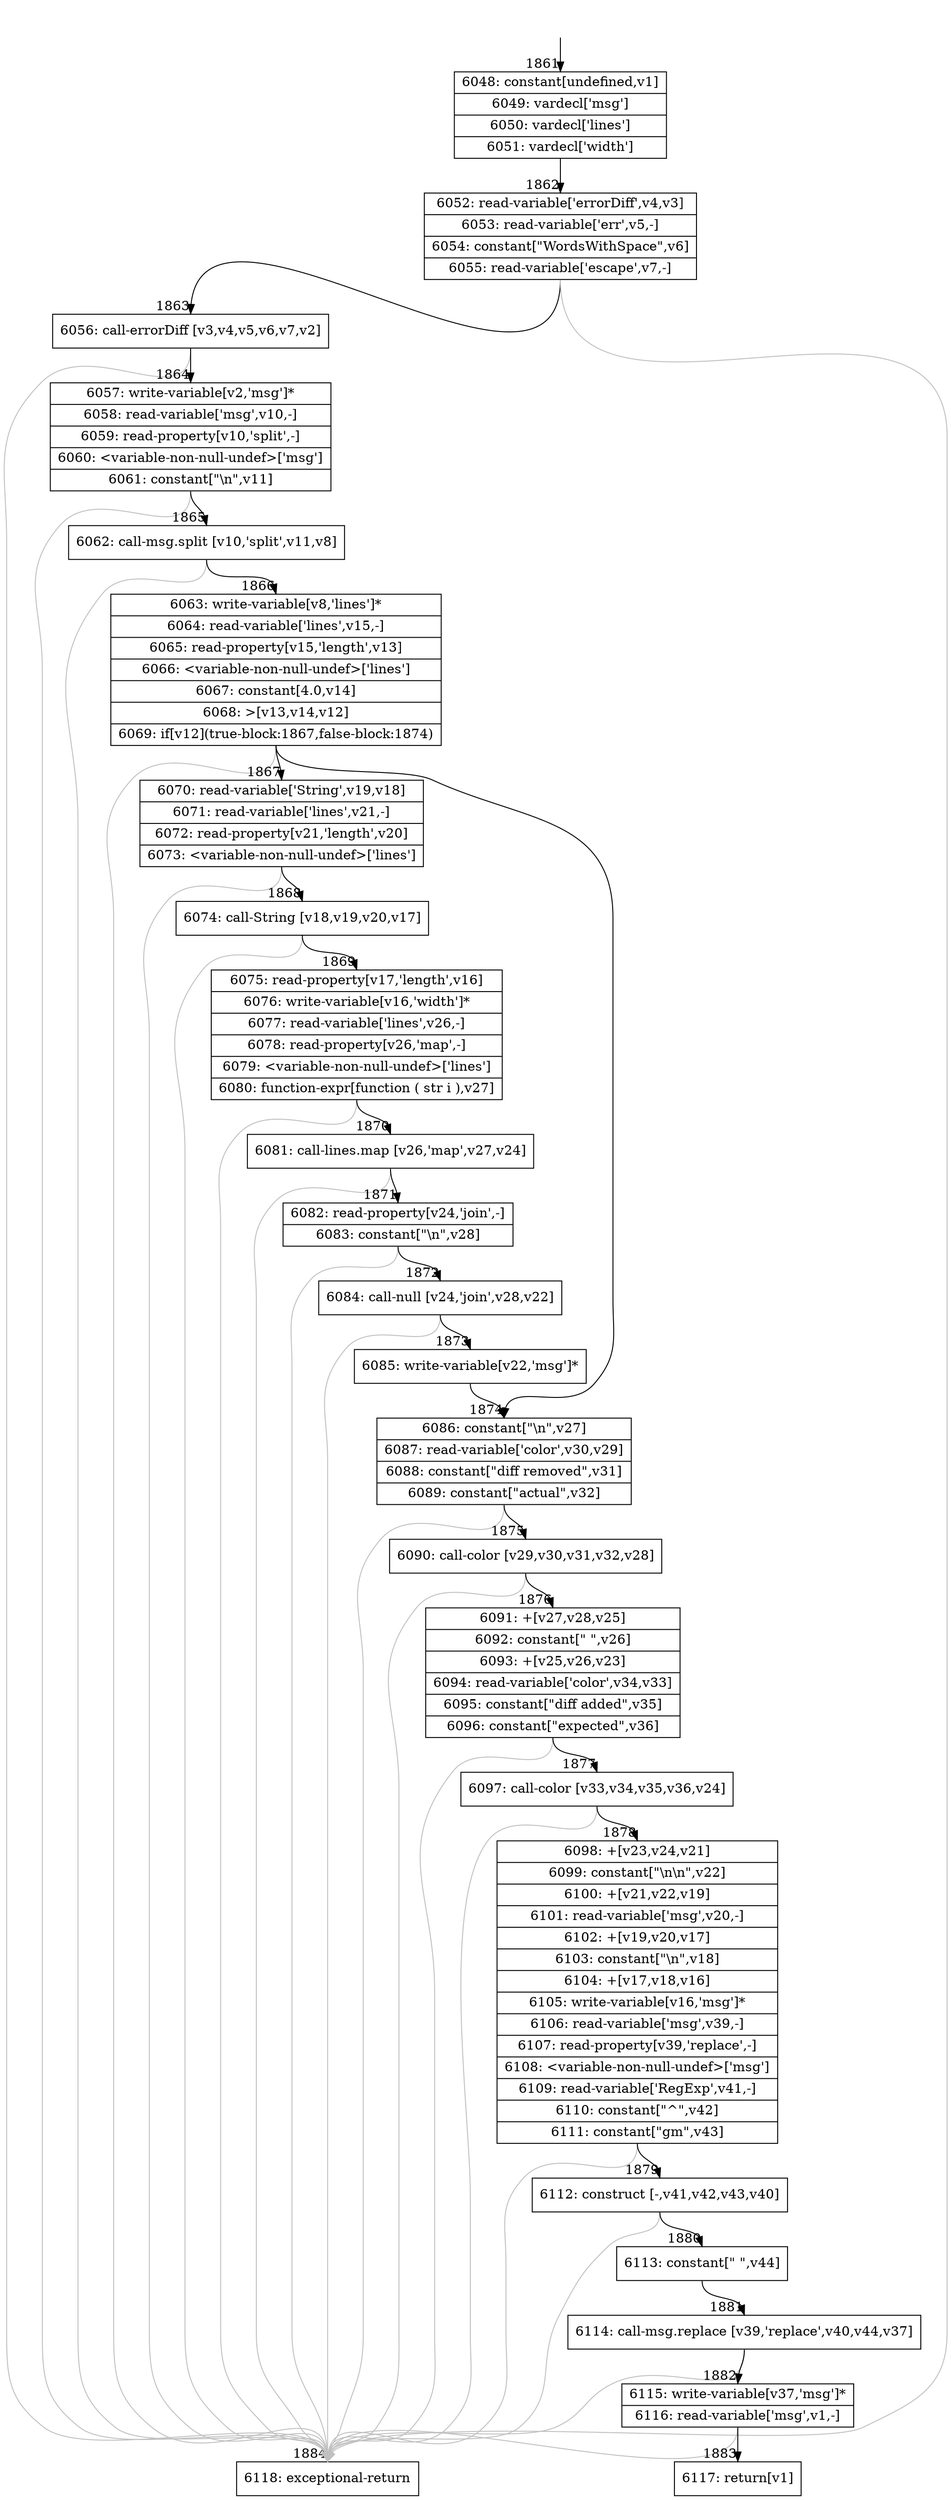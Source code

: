 digraph {
rankdir="TD"
BB_entry170[shape=none,label=""];
BB_entry170 -> BB1861 [tailport=s, headport=n, headlabel="    1861"]
BB1861 [shape=record label="{6048: constant[undefined,v1]|6049: vardecl['msg']|6050: vardecl['lines']|6051: vardecl['width']}" ] 
BB1861 -> BB1862 [tailport=s, headport=n, headlabel="      1862"]
BB1862 [shape=record label="{6052: read-variable['errorDiff',v4,v3]|6053: read-variable['err',v5,-]|6054: constant[\"WordsWithSpace\",v6]|6055: read-variable['escape',v7,-]}" ] 
BB1862 -> BB1863 [tailport=s, headport=n, headlabel="      1863"]
BB1862 -> BB1884 [tailport=s, headport=n, color=gray, headlabel="      1884"]
BB1863 [shape=record label="{6056: call-errorDiff [v3,v4,v5,v6,v7,v2]}" ] 
BB1863 -> BB1864 [tailport=s, headport=n, headlabel="      1864"]
BB1863 -> BB1884 [tailport=s, headport=n, color=gray]
BB1864 [shape=record label="{6057: write-variable[v2,'msg']*|6058: read-variable['msg',v10,-]|6059: read-property[v10,'split',-]|6060: \<variable-non-null-undef\>['msg']|6061: constant[\"\\n\",v11]}" ] 
BB1864 -> BB1865 [tailport=s, headport=n, headlabel="      1865"]
BB1864 -> BB1884 [tailport=s, headport=n, color=gray]
BB1865 [shape=record label="{6062: call-msg.split [v10,'split',v11,v8]}" ] 
BB1865 -> BB1866 [tailport=s, headport=n, headlabel="      1866"]
BB1865 -> BB1884 [tailport=s, headport=n, color=gray]
BB1866 [shape=record label="{6063: write-variable[v8,'lines']*|6064: read-variable['lines',v15,-]|6065: read-property[v15,'length',v13]|6066: \<variable-non-null-undef\>['lines']|6067: constant[4.0,v14]|6068: \>[v13,v14,v12]|6069: if[v12](true-block:1867,false-block:1874)}" ] 
BB1866 -> BB1867 [tailport=s, headport=n, headlabel="      1867"]
BB1866 -> BB1874 [tailport=s, headport=n, headlabel="      1874"]
BB1866 -> BB1884 [tailport=s, headport=n, color=gray]
BB1867 [shape=record label="{6070: read-variable['String',v19,v18]|6071: read-variable['lines',v21,-]|6072: read-property[v21,'length',v20]|6073: \<variable-non-null-undef\>['lines']}" ] 
BB1867 -> BB1868 [tailport=s, headport=n, headlabel="      1868"]
BB1867 -> BB1884 [tailport=s, headport=n, color=gray]
BB1868 [shape=record label="{6074: call-String [v18,v19,v20,v17]}" ] 
BB1868 -> BB1869 [tailport=s, headport=n, headlabel="      1869"]
BB1868 -> BB1884 [tailport=s, headport=n, color=gray]
BB1869 [shape=record label="{6075: read-property[v17,'length',v16]|6076: write-variable[v16,'width']*|6077: read-variable['lines',v26,-]|6078: read-property[v26,'map',-]|6079: \<variable-non-null-undef\>['lines']|6080: function-expr[function ( str i ),v27]}" ] 
BB1869 -> BB1870 [tailport=s, headport=n, headlabel="      1870"]
BB1869 -> BB1884 [tailport=s, headport=n, color=gray]
BB1870 [shape=record label="{6081: call-lines.map [v26,'map',v27,v24]}" ] 
BB1870 -> BB1871 [tailport=s, headport=n, headlabel="      1871"]
BB1870 -> BB1884 [tailport=s, headport=n, color=gray]
BB1871 [shape=record label="{6082: read-property[v24,'join',-]|6083: constant[\"\\n\",v28]}" ] 
BB1871 -> BB1872 [tailport=s, headport=n, headlabel="      1872"]
BB1871 -> BB1884 [tailport=s, headport=n, color=gray]
BB1872 [shape=record label="{6084: call-null [v24,'join',v28,v22]}" ] 
BB1872 -> BB1873 [tailport=s, headport=n, headlabel="      1873"]
BB1872 -> BB1884 [tailport=s, headport=n, color=gray]
BB1873 [shape=record label="{6085: write-variable[v22,'msg']*}" ] 
BB1873 -> BB1874 [tailport=s, headport=n]
BB1874 [shape=record label="{6086: constant[\"\\n\",v27]|6087: read-variable['color',v30,v29]|6088: constant[\"diff removed\",v31]|6089: constant[\"actual\",v32]}" ] 
BB1874 -> BB1875 [tailport=s, headport=n, headlabel="      1875"]
BB1874 -> BB1884 [tailport=s, headport=n, color=gray]
BB1875 [shape=record label="{6090: call-color [v29,v30,v31,v32,v28]}" ] 
BB1875 -> BB1876 [tailport=s, headport=n, headlabel="      1876"]
BB1875 -> BB1884 [tailport=s, headport=n, color=gray]
BB1876 [shape=record label="{6091: +[v27,v28,v25]|6092: constant[\" \",v26]|6093: +[v25,v26,v23]|6094: read-variable['color',v34,v33]|6095: constant[\"diff added\",v35]|6096: constant[\"expected\",v36]}" ] 
BB1876 -> BB1877 [tailport=s, headport=n, headlabel="      1877"]
BB1876 -> BB1884 [tailport=s, headport=n, color=gray]
BB1877 [shape=record label="{6097: call-color [v33,v34,v35,v36,v24]}" ] 
BB1877 -> BB1878 [tailport=s, headport=n, headlabel="      1878"]
BB1877 -> BB1884 [tailport=s, headport=n, color=gray]
BB1878 [shape=record label="{6098: +[v23,v24,v21]|6099: constant[\"\\n\\n\",v22]|6100: +[v21,v22,v19]|6101: read-variable['msg',v20,-]|6102: +[v19,v20,v17]|6103: constant[\"\\n\",v18]|6104: +[v17,v18,v16]|6105: write-variable[v16,'msg']*|6106: read-variable['msg',v39,-]|6107: read-property[v39,'replace',-]|6108: \<variable-non-null-undef\>['msg']|6109: read-variable['RegExp',v41,-]|6110: constant[\"^\",v42]|6111: constant[\"gm\",v43]}" ] 
BB1878 -> BB1879 [tailport=s, headport=n, headlabel="      1879"]
BB1878 -> BB1884 [tailport=s, headport=n, color=gray]
BB1879 [shape=record label="{6112: construct [-,v41,v42,v43,v40]}" ] 
BB1879 -> BB1880 [tailport=s, headport=n, headlabel="      1880"]
BB1879 -> BB1884 [tailport=s, headport=n, color=gray]
BB1880 [shape=record label="{6113: constant[\"      \",v44]}" ] 
BB1880 -> BB1881 [tailport=s, headport=n, headlabel="      1881"]
BB1881 [shape=record label="{6114: call-msg.replace [v39,'replace',v40,v44,v37]}" ] 
BB1881 -> BB1882 [tailport=s, headport=n, headlabel="      1882"]
BB1881 -> BB1884 [tailport=s, headport=n, color=gray]
BB1882 [shape=record label="{6115: write-variable[v37,'msg']*|6116: read-variable['msg',v1,-]}" ] 
BB1882 -> BB1883 [tailport=s, headport=n, headlabel="      1883"]
BB1882 -> BB1884 [tailport=s, headport=n, color=gray]
BB1883 [shape=record label="{6117: return[v1]}" ] 
BB1884 [shape=record label="{6118: exceptional-return}" ] 
//#$~ 2359
}
